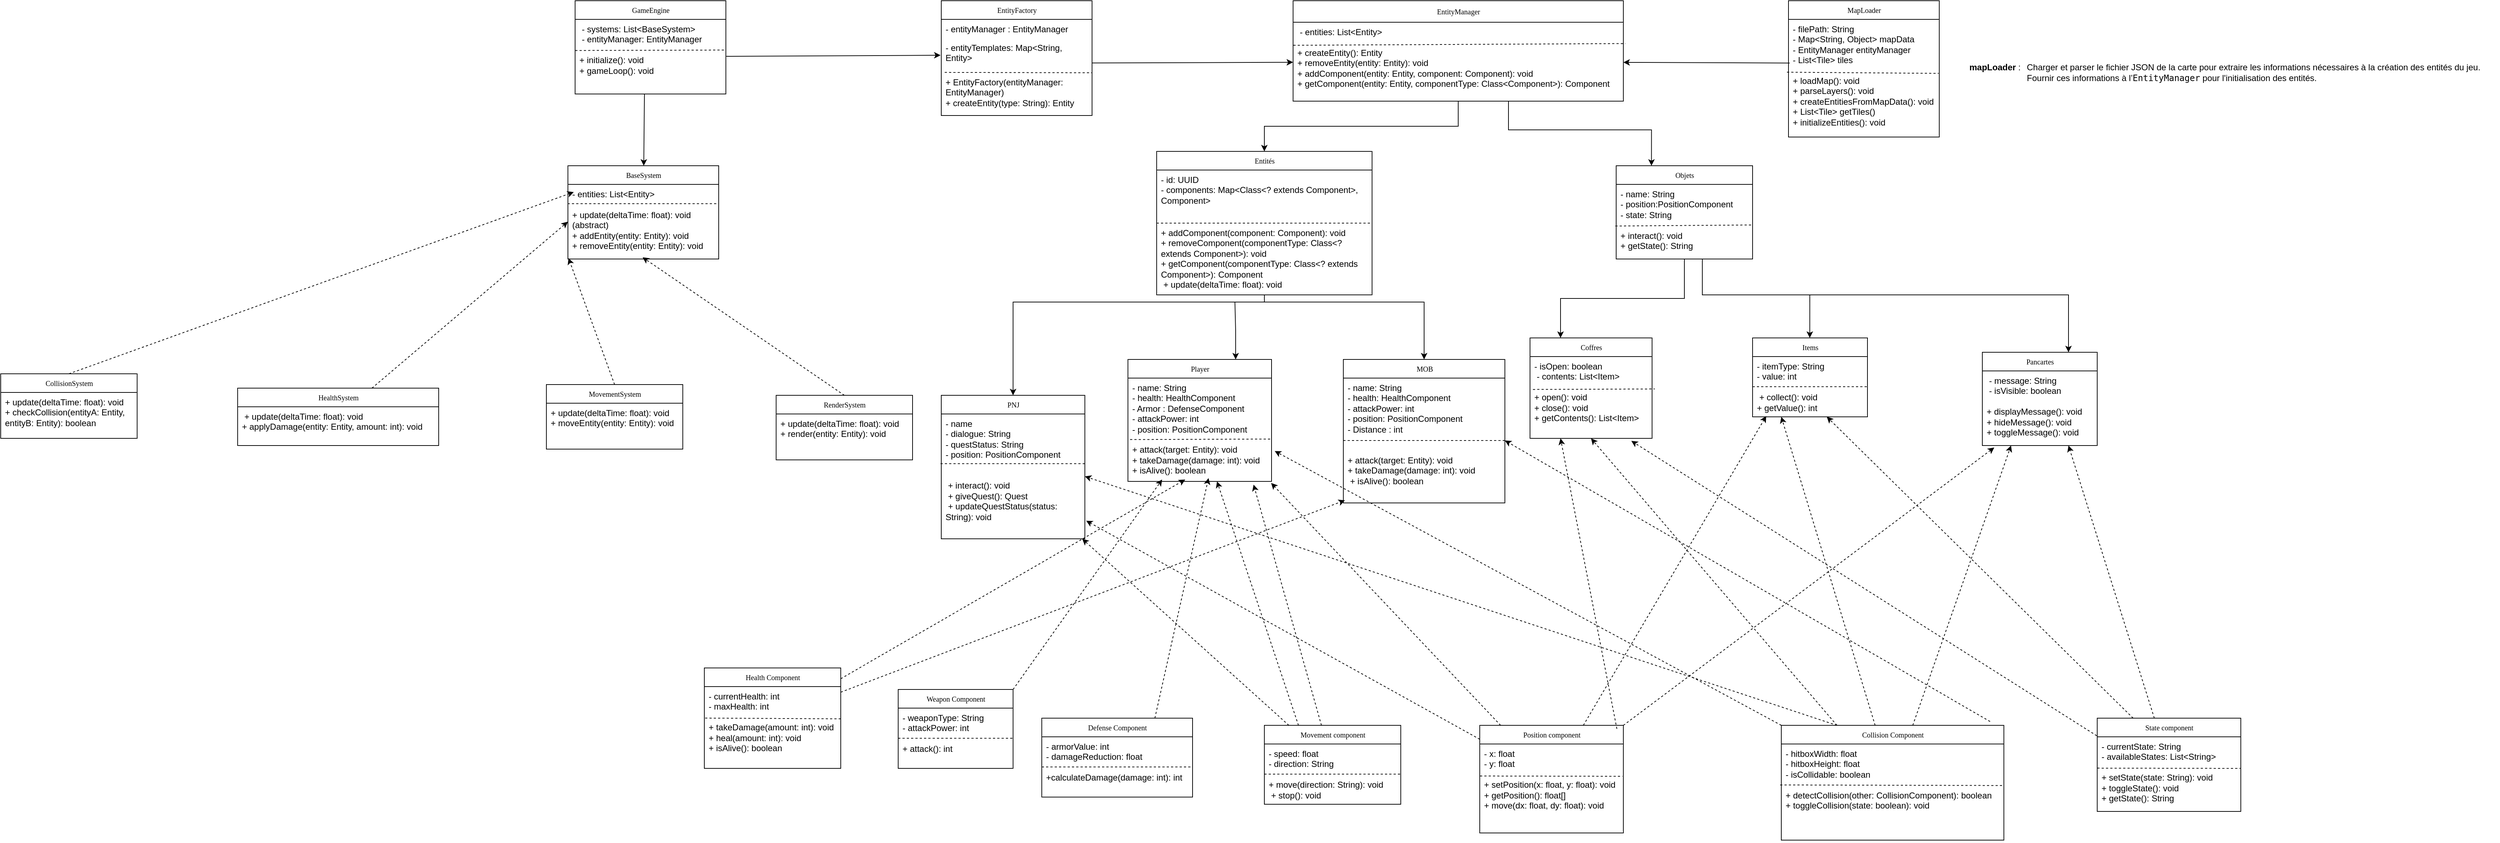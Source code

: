<mxfile version="24.8.4">
  <diagram name="Page-1" id="c4acf3e9-155e-7222-9cf6-157b1a14988f">
    <mxGraphModel dx="2575" dy="435" grid="1" gridSize="10" guides="1" tooltips="1" connect="1" arrows="1" fold="1" page="1" pageScale="1" pageWidth="850" pageHeight="1100" background="none" math="0" shadow="0">
      <root>
        <mxCell id="0" />
        <mxCell id="1" parent="0" />
        <mxCell id="gDn0bEMTwvBVW3eTwzD3-187" style="rounded=0;orthogonalLoop=1;jettySize=auto;html=1;exitX=0.997;exitY=0.716;exitDx=0;exitDy=0;exitPerimeter=0;" parent="1" source="17acba5748e5396b-24" target="gDn0bEMTwvBVW3eTwzD3-166" edge="1">
          <mxGeometry relative="1" as="geometry">
            <mxPoint x="-10" y="125" as="sourcePoint" />
          </mxGeometry>
        </mxCell>
        <mxCell id="17acba5748e5396b-20" value="EntityFactory" style="swimlane;html=1;fontStyle=0;childLayout=stackLayout;horizontal=1;startSize=26;fillColor=none;horizontalStack=0;resizeParent=1;resizeLast=0;collapsible=1;marginBottom=0;swimlaneFillColor=#ffffff;rounded=0;shadow=0;comic=0;labelBackgroundColor=none;strokeWidth=1;fontFamily=Verdana;fontSize=10;align=center;" parent="1" vertex="1">
          <mxGeometry x="-230" y="40" width="210" height="160" as="geometry" />
        </mxCell>
        <mxCell id="17acba5748e5396b-21" value="- entityManager : EntityManager&amp;nbsp;" style="text;html=1;strokeColor=none;fillColor=none;align=left;verticalAlign=top;spacingLeft=4;spacingRight=4;whiteSpace=wrap;overflow=hidden;rotatable=0;points=[[0,0.5],[1,0.5]];portConstraint=eastwest;" parent="17acba5748e5396b-20" vertex="1">
          <mxGeometry y="26" width="210" height="26" as="geometry" />
        </mxCell>
        <mxCell id="17acba5748e5396b-24" value="- entityTemplates: Map&amp;lt;String, Entity&amp;gt;" style="text;html=1;strokeColor=none;fillColor=none;align=left;verticalAlign=top;spacingLeft=4;spacingRight=4;whiteSpace=wrap;overflow=hidden;rotatable=0;points=[[0,0.5],[1,0.5]];portConstraint=eastwest;dashed=1;strokeWidth=0;perimeterSpacing=1;" parent="17acba5748e5396b-20" vertex="1">
          <mxGeometry y="52" width="210" height="48" as="geometry" />
        </mxCell>
        <mxCell id="gDn0bEMTwvBVW3eTwzD3-7" style="edgeStyle=orthogonalEdgeStyle;rounded=0;orthogonalLoop=1;jettySize=auto;html=1;exitX=0.5;exitY=1;exitDx=0;exitDy=0;" parent="1" source="17acba5748e5396b-30" target="gDn0bEMTwvBVW3eTwzD3-8" edge="1">
          <mxGeometry relative="1" as="geometry">
            <mxPoint x="150" y="550" as="targetPoint" />
            <Array as="points">
              <mxPoint x="150" y="460" />
              <mxPoint x="-20" y="460" />
            </Array>
          </mxGeometry>
        </mxCell>
        <mxCell id="17acba5748e5396b-30" value="Entités" style="swimlane;html=1;fontStyle=0;childLayout=stackLayout;horizontal=1;startSize=26;fillColor=none;horizontalStack=0;resizeParent=1;resizeLast=0;collapsible=1;marginBottom=0;swimlaneFillColor=#ffffff;rounded=0;shadow=0;comic=0;labelBackgroundColor=none;strokeWidth=1;fontFamily=Verdana;fontSize=10;align=center;" parent="1" vertex="1">
          <mxGeometry x="70" y="250" width="300" height="200" as="geometry" />
        </mxCell>
        <mxCell id="17acba5748e5396b-31" value="- id: UUID&lt;div&gt;&lt;div&gt;- components: Map&amp;lt;Class&amp;lt;? extends Component&amp;gt;, Component&amp;gt;&amp;nbsp;&lt;/div&gt;&lt;/div&gt;" style="text;html=1;strokeColor=none;fillColor=none;align=left;verticalAlign=top;spacingLeft=4;spacingRight=4;whiteSpace=wrap;overflow=hidden;rotatable=0;points=[[0,0.5],[1,0.5]];portConstraint=eastwest;" parent="17acba5748e5396b-30" vertex="1">
          <mxGeometry y="26" width="300" height="74" as="geometry" />
        </mxCell>
        <mxCell id="gDn0bEMTwvBVW3eTwzD3-128" value="+ addComponent(component: Component): void&amp;nbsp;&lt;div&gt;+ removeComponent(componentType: Class&amp;lt;? extends Component&amp;gt;): void&amp;nbsp;&lt;/div&gt;&lt;div&gt;+ getComponent(componentType: Class&amp;lt;? extends Component&amp;gt;): Component&amp;nbsp;&lt;/div&gt;&lt;div&gt;&amp;nbsp;+ update(deltaTime: float): void&amp;nbsp; &amp;nbsp;&lt;/div&gt;" style="text;html=1;strokeColor=none;fillColor=none;align=left;verticalAlign=top;spacingLeft=4;spacingRight=4;whiteSpace=wrap;overflow=hidden;rotatable=0;points=[[0,0.5],[1,0.5]];portConstraint=eastwest;" parent="17acba5748e5396b-30" vertex="1">
          <mxGeometry y="100" width="300" height="100" as="geometry" />
        </mxCell>
        <mxCell id="gDn0bEMTwvBVW3eTwzD3-38" style="edgeStyle=orthogonalEdgeStyle;rounded=0;orthogonalLoop=1;jettySize=auto;html=1;entryX=0.25;entryY=0;entryDx=0;entryDy=0;" parent="1" source="5d2195bd80daf111-1" target="gDn0bEMTwvBVW3eTwzD3-30" edge="1">
          <mxGeometry relative="1" as="geometry" />
        </mxCell>
        <mxCell id="gDn0bEMTwvBVW3eTwzD3-148" style="rounded=0;orthogonalLoop=1;jettySize=auto;html=1;edgeStyle=orthogonalEdgeStyle;entryX=0.75;entryY=0;entryDx=0;entryDy=0;" parent="1" target="gDn0bEMTwvBVW3eTwzD3-34" edge="1">
          <mxGeometry relative="1" as="geometry">
            <mxPoint x="830.0" y="400" as="sourcePoint" />
            <mxPoint x="1335" y="520" as="targetPoint" />
            <Array as="points">
              <mxPoint x="830" y="450" />
              <mxPoint x="1340" y="450" />
            </Array>
          </mxGeometry>
        </mxCell>
        <mxCell id="5d2195bd80daf111-1" value="Objets" style="swimlane;html=1;fontStyle=0;childLayout=stackLayout;horizontal=1;startSize=26;fillColor=none;horizontalStack=0;resizeParent=1;resizeLast=0;collapsible=1;marginBottom=0;swimlaneFillColor=#ffffff;rounded=0;shadow=0;comic=0;labelBackgroundColor=none;strokeWidth=1;fontFamily=Verdana;fontSize=10;align=center;" parent="1" vertex="1">
          <mxGeometry x="710" y="270" width="190" height="130" as="geometry" />
        </mxCell>
        <mxCell id="gDn0bEMTwvBVW3eTwzD3-130" value="" style="endArrow=none;dashed=1;html=1;rounded=0;entryX=1.002;entryY=0.544;entryDx=0;entryDy=0;entryPerimeter=0;exitX=-0.006;exitY=0.558;exitDx=0;exitDy=0;exitPerimeter=0;" parent="5d2195bd80daf111-1" source="5d2195bd80daf111-3" target="5d2195bd80daf111-3" edge="1">
          <mxGeometry width="50" height="50" relative="1" as="geometry">
            <mxPoint y="80" as="sourcePoint" />
            <mxPoint x="50" y="30" as="targetPoint" />
          </mxGeometry>
        </mxCell>
        <mxCell id="5d2195bd80daf111-3" value="- name: String&lt;div&gt;- position:PositionComponent&lt;br&gt;- state: String&lt;/div&gt;&lt;div&gt;&lt;br&gt;+ interact(): void&amp;nbsp;&lt;br&gt;+ getState(): String&amp;nbsp;&lt;/div&gt;" style="text;html=1;strokeColor=none;fillColor=none;align=left;verticalAlign=top;spacingLeft=4;spacingRight=4;whiteSpace=wrap;overflow=hidden;rotatable=0;points=[[0,0.5],[1,0.5]];portConstraint=eastwest;" parent="5d2195bd80daf111-1" vertex="1">
          <mxGeometry y="26" width="190" height="104" as="geometry" />
        </mxCell>
        <mxCell id="gDn0bEMTwvBVW3eTwzD3-8" value="PNJ" style="swimlane;html=1;fontStyle=0;childLayout=stackLayout;horizontal=1;startSize=26;fillColor=none;horizontalStack=0;resizeParent=1;resizeLast=0;collapsible=1;marginBottom=0;swimlaneFillColor=#ffffff;rounded=0;shadow=0;comic=0;labelBackgroundColor=none;strokeWidth=1;fontFamily=Verdana;fontSize=10;align=center;" parent="1" vertex="1">
          <mxGeometry x="-230" y="590" width="200" height="200" as="geometry" />
        </mxCell>
        <mxCell id="gDn0bEMTwvBVW3eTwzD3-131" value="" style="endArrow=none;dashed=1;html=1;rounded=0;entryX=1.007;entryY=0.398;entryDx=0;entryDy=0;entryPerimeter=0;exitX=-0.005;exitY=0.398;exitDx=0;exitDy=0;exitPerimeter=0;" parent="gDn0bEMTwvBVW3eTwzD3-8" source="gDn0bEMTwvBVW3eTwzD3-12" target="gDn0bEMTwvBVW3eTwzD3-12" edge="1">
          <mxGeometry width="50" height="50" relative="1" as="geometry">
            <mxPoint y="88" as="sourcePoint" />
            <mxPoint x="50" y="38" as="targetPoint" />
          </mxGeometry>
        </mxCell>
        <mxCell id="gDn0bEMTwvBVW3eTwzD3-12" value="&lt;div&gt;- name&lt;/div&gt;- dialogue: String&amp;nbsp;&lt;div&gt;- questStatus: String&lt;/div&gt;&lt;div&gt;&lt;span style=&quot;background-color: initial;&quot;&gt;- position: PositionComponent&lt;/span&gt;&lt;/div&gt;&lt;div&gt;&lt;span style=&quot;background-color: initial;&quot;&gt;&lt;br&gt;&lt;/span&gt;&lt;/div&gt;&lt;div&gt;&lt;span style=&quot;background-color: initial;&quot;&gt;&lt;br&gt;&lt;/span&gt;&lt;/div&gt;&lt;div&gt;&amp;nbsp;+ interact(): void&amp;nbsp;&lt;/div&gt;&lt;div&gt;&amp;nbsp;+ giveQuest(): Quest&amp;nbsp;&lt;/div&gt;&lt;div&gt;&amp;nbsp;+ updateQuestStatus(status: String): void&lt;span style=&quot;background-color: initial;&quot;&gt;&lt;/span&gt;&lt;/div&gt;" style="text;html=1;strokeColor=none;fillColor=none;align=left;verticalAlign=top;spacingLeft=4;spacingRight=4;whiteSpace=wrap;overflow=hidden;rotatable=0;points=[[0,0.5],[1,0.5]];portConstraint=eastwest;" parent="gDn0bEMTwvBVW3eTwzD3-8" vertex="1">
          <mxGeometry y="26" width="200" height="174" as="geometry" />
        </mxCell>
        <mxCell id="gDn0bEMTwvBVW3eTwzD3-26" style="rounded=0;orthogonalLoop=1;jettySize=auto;html=1;endArrow=classic;endFill=1;edgeStyle=orthogonalEdgeStyle;entryX=0.5;entryY=0;entryDx=0;entryDy=0;" parent="1" target="gDn0bEMTwvBVW3eTwzD3-19" edge="1">
          <mxGeometry relative="1" as="geometry">
            <mxPoint x="240" y="560" as="targetPoint" />
            <mxPoint x="140" y="460" as="sourcePoint" />
            <Array as="points">
              <mxPoint x="442" y="460" />
            </Array>
          </mxGeometry>
        </mxCell>
        <mxCell id="gDn0bEMTwvBVW3eTwzD3-19" value="MOB" style="swimlane;html=1;fontStyle=0;childLayout=stackLayout;horizontal=1;startSize=26;fillColor=none;horizontalStack=0;resizeParent=1;resizeLast=0;collapsible=1;marginBottom=0;swimlaneFillColor=#ffffff;rounded=0;shadow=0;comic=0;labelBackgroundColor=none;strokeWidth=1;fontFamily=Verdana;fontSize=10;align=center;" parent="1" vertex="1">
          <mxGeometry x="330" y="540" width="225" height="200" as="geometry" />
        </mxCell>
        <mxCell id="gDn0bEMTwvBVW3eTwzD3-133" value="" style="endArrow=none;dashed=1;html=1;rounded=0;entryX=1;entryY=0.5;entryDx=0;entryDy=0;exitX=0;exitY=0.5;exitDx=0;exitDy=0;" parent="gDn0bEMTwvBVW3eTwzD3-19" source="gDn0bEMTwvBVW3eTwzD3-20" target="gDn0bEMTwvBVW3eTwzD3-20" edge="1">
          <mxGeometry width="50" height="50" relative="1" as="geometry">
            <mxPoint x="-50" y="88" as="sourcePoint" />
            <mxPoint y="38" as="targetPoint" />
          </mxGeometry>
        </mxCell>
        <mxCell id="gDn0bEMTwvBVW3eTwzD3-20" value="&lt;div&gt;&lt;span style=&quot;background-color: initial;&quot;&gt;- name: String&amp;nbsp;&lt;/span&gt;&lt;/div&gt;&lt;div&gt;&lt;span style=&quot;background-color: initial;&quot;&gt;- health: HealthComponent&amp;nbsp;&lt;/span&gt;&lt;/div&gt;&lt;div&gt;&lt;div&gt;- attackPower: int&amp;nbsp;&lt;div&gt;- position: PositionComponent&lt;/div&gt;&lt;/div&gt;&lt;/div&gt;&lt;div&gt;&lt;span style=&quot;background-color: initial;&quot;&gt;- Distance : int&amp;nbsp;&lt;/span&gt;&lt;/div&gt;&lt;div&gt;&lt;span style=&quot;background-color: initial;&quot;&gt;&lt;br&gt;&lt;/span&gt;&lt;/div&gt;&lt;div&gt;&lt;br&gt;&lt;/div&gt;&lt;div&gt;&lt;span style=&quot;background-color: initial;&quot;&gt;+ attack(target: Entity): void&amp;nbsp;&lt;/span&gt;&lt;/div&gt;&lt;div&gt;+ takeDamage(damage: int): void&amp;nbsp;&lt;/div&gt;&lt;div&gt;&amp;nbsp;+ isAlive(): boolean&amp;nbsp;&lt;/div&gt;" style="text;html=1;strokeColor=none;fillColor=none;align=left;verticalAlign=top;spacingLeft=4;spacingRight=4;whiteSpace=wrap;overflow=hidden;rotatable=0;points=[[0,0.5],[1,0.5]];portConstraint=eastwest;" parent="gDn0bEMTwvBVW3eTwzD3-19" vertex="1">
          <mxGeometry y="26" width="225" height="174" as="geometry" />
        </mxCell>
        <mxCell id="gDn0bEMTwvBVW3eTwzD3-30" value="Coffres" style="swimlane;html=1;fontStyle=0;childLayout=stackLayout;horizontal=1;startSize=26;fillColor=none;horizontalStack=0;resizeParent=1;resizeLast=0;collapsible=1;marginBottom=0;swimlaneFillColor=#ffffff;rounded=0;shadow=0;comic=0;labelBackgroundColor=none;strokeWidth=1;fontFamily=Verdana;fontSize=10;align=center;" parent="1" vertex="1">
          <mxGeometry x="590" y="510" width="170" height="140" as="geometry" />
        </mxCell>
        <mxCell id="gDn0bEMTwvBVW3eTwzD3-134" value="" style="endArrow=none;dashed=1;html=1;rounded=0;entryX=1.022;entryY=0.396;entryDx=0;entryDy=0;entryPerimeter=0;exitX=0.024;exitY=0.402;exitDx=0;exitDy=0;exitPerimeter=0;" parent="gDn0bEMTwvBVW3eTwzD3-30" source="gDn0bEMTwvBVW3eTwzD3-31" target="gDn0bEMTwvBVW3eTwzD3-31" edge="1">
          <mxGeometry width="50" height="50" relative="1" as="geometry">
            <mxPoint y="74" as="sourcePoint" />
            <mxPoint x="50" y="24" as="targetPoint" />
          </mxGeometry>
        </mxCell>
        <mxCell id="gDn0bEMTwvBVW3eTwzD3-31" value="- isOpen: boolean&lt;div&gt;&amp;nbsp;- contents: List&amp;lt;Item&amp;gt;&amp;nbsp;&lt;/div&gt;&lt;div&gt;&amp;nbsp;&lt;/div&gt;&lt;div&gt;+ open(): void&amp;nbsp;&lt;/div&gt;&lt;div&gt;+ close(): void&amp;nbsp;&lt;/div&gt;&lt;div&gt;+ getContents(): List&amp;lt;Item&amp;gt;&amp;nbsp;&lt;/div&gt;" style="text;html=1;strokeColor=none;fillColor=none;align=left;verticalAlign=top;spacingLeft=4;spacingRight=4;whiteSpace=wrap;overflow=hidden;rotatable=0;points=[[0,0.5],[1,0.5]];portConstraint=eastwest;" parent="gDn0bEMTwvBVW3eTwzD3-30" vertex="1">
          <mxGeometry y="26" width="170" height="114" as="geometry" />
        </mxCell>
        <mxCell id="gDn0bEMTwvBVW3eTwzD3-34" value="Pancartes" style="swimlane;html=1;fontStyle=0;childLayout=stackLayout;horizontal=1;startSize=26;fillColor=none;horizontalStack=0;resizeParent=1;resizeLast=0;collapsible=1;marginBottom=0;swimlaneFillColor=#ffffff;rounded=0;shadow=0;comic=0;labelBackgroundColor=none;strokeWidth=1;fontFamily=Verdana;fontSize=10;align=center;" parent="1" vertex="1">
          <mxGeometry x="1220" y="530" width="160" height="130" as="geometry" />
        </mxCell>
        <mxCell id="gDn0bEMTwvBVW3eTwzD3-35" value="&amp;nbsp;- message: String&lt;div&gt;&amp;nbsp;- isVisible: boolean&amp;nbsp;&lt;/div&gt;&lt;div&gt;&lt;br&gt;&lt;/div&gt;&lt;div&gt;+ displayMessage(): void&amp;nbsp;&lt;/div&gt;&lt;div&gt;+ hideMessage(): void&amp;nbsp;&lt;br&gt;+ toggleMessage(): void&amp;nbsp;&lt;/div&gt;" style="text;html=1;strokeColor=none;fillColor=none;align=left;verticalAlign=top;spacingLeft=4;spacingRight=4;whiteSpace=wrap;overflow=hidden;rotatable=0;points=[[0,0.5],[1,0.5]];portConstraint=eastwest;" parent="gDn0bEMTwvBVW3eTwzD3-34" vertex="1">
          <mxGeometry y="26" width="160" height="104" as="geometry" />
        </mxCell>
        <mxCell id="gDn0bEMTwvBVW3eTwzD3-40" value="Health Component" style="swimlane;html=1;fontStyle=0;childLayout=stackLayout;horizontal=1;startSize=26;fillColor=none;horizontalStack=0;resizeParent=1;resizeLast=0;collapsible=1;marginBottom=0;swimlaneFillColor=#ffffff;rounded=0;shadow=0;comic=0;labelBackgroundColor=none;strokeWidth=1;fontFamily=Verdana;fontSize=10;align=center;" parent="1" vertex="1">
          <mxGeometry x="-560" y="970" width="190" height="140" as="geometry" />
        </mxCell>
        <mxCell id="gDn0bEMTwvBVW3eTwzD3-41" value="- currentHealth: int&amp;nbsp;&lt;div&gt;- maxHealth: int&lt;/div&gt;&lt;div&gt;&lt;br&gt;&lt;/div&gt;&lt;div&gt;+ takeDamage(amount: int): void&amp;nbsp;&lt;/div&gt;&lt;div&gt;+ heal(amount: int): void&amp;nbsp;&lt;/div&gt;&lt;div&gt;+ isAlive(): boolean&amp;nbsp; &amp;nbsp;&amp;nbsp;&lt;/div&gt;&lt;div&gt;&lt;br&gt;&lt;/div&gt;&lt;div&gt;&lt;br&gt;&lt;/div&gt;" style="text;html=1;strokeColor=none;fillColor=none;align=left;verticalAlign=top;spacingLeft=4;spacingRight=4;whiteSpace=wrap;overflow=hidden;rotatable=0;points=[[0,0.5],[1,0.5]];portConstraint=eastwest;" parent="gDn0bEMTwvBVW3eTwzD3-40" vertex="1">
          <mxGeometry y="26" width="190" height="114" as="geometry" />
        </mxCell>
        <mxCell id="gDn0bEMTwvBVW3eTwzD3-138" value="" style="endArrow=none;dashed=1;html=1;rounded=0;exitX=0.006;exitY=0.385;exitDx=0;exitDy=0;exitPerimeter=0;entryX=0.998;entryY=0.394;entryDx=0;entryDy=0;entryPerimeter=0;" parent="gDn0bEMTwvBVW3eTwzD3-40" source="gDn0bEMTwvBVW3eTwzD3-41" target="gDn0bEMTwvBVW3eTwzD3-41" edge="1">
          <mxGeometry width="50" height="50" relative="1" as="geometry">
            <mxPoint x="120" y="170" as="sourcePoint" />
            <mxPoint x="170" y="120" as="targetPoint" />
          </mxGeometry>
        </mxCell>
        <mxCell id="gDn0bEMTwvBVW3eTwzD3-70" style="rounded=0;orthogonalLoop=1;jettySize=auto;html=1;entryX=0.25;entryY=1;entryDx=0;entryDy=0;dashed=1;" parent="1" source="gDn0bEMTwvBVW3eTwzD3-48" target="gDn0bEMTwvBVW3eTwzD3-34" edge="1">
          <mxGeometry relative="1" as="geometry" />
        </mxCell>
        <mxCell id="gDn0bEMTwvBVW3eTwzD3-75" style="rounded=0;orthogonalLoop=1;jettySize=auto;html=1;exitX=0.938;exitY=-0.033;exitDx=0;exitDy=0;entryX=1;entryY=0.5;entryDx=0;entryDy=0;dashed=1;exitPerimeter=0;" parent="1" source="gDn0bEMTwvBVW3eTwzD3-48" target="gDn0bEMTwvBVW3eTwzD3-20" edge="1">
          <mxGeometry relative="1" as="geometry">
            <mxPoint x="430" y="635" as="targetPoint" />
            <mxPoint x="614.6" y="1026.74" as="sourcePoint" />
            <Array as="points" />
          </mxGeometry>
        </mxCell>
        <mxCell id="gDn0bEMTwvBVW3eTwzD3-98" style="rounded=0;orthogonalLoop=1;jettySize=auto;html=1;exitX=0.25;exitY=0;exitDx=0;exitDy=0;entryX=0.5;entryY=1;entryDx=0;entryDy=0;dashed=1;" parent="1" source="gDn0bEMTwvBVW3eTwzD3-48" target="gDn0bEMTwvBVW3eTwzD3-30" edge="1">
          <mxGeometry relative="1" as="geometry" />
        </mxCell>
        <mxCell id="gDn0bEMTwvBVW3eTwzD3-118" style="rounded=0;orthogonalLoop=1;jettySize=auto;html=1;entryX=0.25;entryY=1;entryDx=0;entryDy=0;dashed=1;" parent="1" source="gDn0bEMTwvBVW3eTwzD3-48" target="gDn0bEMTwvBVW3eTwzD3-112" edge="1">
          <mxGeometry relative="1" as="geometry" />
        </mxCell>
        <mxCell id="gDn0bEMTwvBVW3eTwzD3-48" value="Collision Component" style="swimlane;html=1;fontStyle=0;childLayout=stackLayout;horizontal=1;startSize=26;fillColor=none;horizontalStack=0;resizeParent=1;resizeLast=0;collapsible=1;marginBottom=0;swimlaneFillColor=#ffffff;rounded=0;shadow=0;comic=0;labelBackgroundColor=none;strokeWidth=1;fontFamily=Verdana;fontSize=10;align=center;" parent="1" vertex="1">
          <mxGeometry x="940" y="1050" width="310" height="160" as="geometry" />
        </mxCell>
        <mxCell id="gDn0bEMTwvBVW3eTwzD3-49" value="- hitboxWidth: float&amp;nbsp;&lt;br&gt;- hitboxHeight: float&amp;nbsp;&lt;br&gt;- isCollidable: boolean&lt;div&gt;&lt;br&gt;&lt;/div&gt;&lt;div&gt;+ detectCollision(other: CollisionComponent): boolean&amp;nbsp;&lt;/div&gt;&lt;div&gt;+ toggleCollision(state: boolean): void&amp;nbsp; &amp;nbsp; &amp;nbsp; &amp;nbsp; &amp;nbsp; &amp;nbsp; &amp;nbsp;&lt;/div&gt;" style="text;html=1;strokeColor=none;fillColor=none;align=left;verticalAlign=top;spacingLeft=4;spacingRight=4;whiteSpace=wrap;overflow=hidden;rotatable=0;points=[[0,0.5],[1,0.5]];portConstraint=eastwest;" parent="gDn0bEMTwvBVW3eTwzD3-48" vertex="1">
          <mxGeometry y="26" width="310" height="134" as="geometry" />
        </mxCell>
        <mxCell id="gDn0bEMTwvBVW3eTwzD3-146" value="" style="endArrow=none;dashed=1;html=1;rounded=0;exitX=-0.005;exitY=0.426;exitDx=0;exitDy=0;exitPerimeter=0;entryX=1;entryY=0.432;entryDx=0;entryDy=0;entryPerimeter=0;" parent="gDn0bEMTwvBVW3eTwzD3-48" source="gDn0bEMTwvBVW3eTwzD3-49" target="gDn0bEMTwvBVW3eTwzD3-49" edge="1">
          <mxGeometry width="50" height="50" relative="1" as="geometry">
            <mxPoint x="285" y="110" as="sourcePoint" />
            <mxPoint x="335" y="60" as="targetPoint" />
          </mxGeometry>
        </mxCell>
        <mxCell id="gDn0bEMTwvBVW3eTwzD3-110" style="rounded=0;orthogonalLoop=1;jettySize=auto;html=1;entryX=0.75;entryY=1;entryDx=0;entryDy=0;dashed=1;" parent="1" source="gDn0bEMTwvBVW3eTwzD3-52" target="gDn0bEMTwvBVW3eTwzD3-34" edge="1">
          <mxGeometry relative="1" as="geometry" />
        </mxCell>
        <mxCell id="gDn0bEMTwvBVW3eTwzD3-52" value="State component" style="swimlane;html=1;fontStyle=0;childLayout=stackLayout;horizontal=1;startSize=26;fillColor=none;horizontalStack=0;resizeParent=1;resizeLast=0;collapsible=1;marginBottom=0;swimlaneFillColor=#ffffff;rounded=0;shadow=0;comic=0;labelBackgroundColor=none;strokeWidth=1;fontFamily=Verdana;fontSize=10;align=center;" parent="1" vertex="1">
          <mxGeometry x="1380" y="1040" width="200" height="130" as="geometry" />
        </mxCell>
        <mxCell id="gDn0bEMTwvBVW3eTwzD3-53" value="- currentState: String&amp;nbsp;&lt;div&gt;- availableStates: List&amp;lt;String&amp;gt;&amp;nbsp;&lt;/div&gt;&lt;div&gt;&lt;br&gt;&lt;/div&gt;&lt;div&gt;+ setState(state: String): void&lt;br&gt;+ toggleState(): void&lt;br&gt;+ getState(): String&amp;nbsp; &amp;nbsp;&lt;/div&gt;" style="text;html=1;strokeColor=none;fillColor=none;align=left;verticalAlign=top;spacingLeft=4;spacingRight=4;whiteSpace=wrap;overflow=hidden;rotatable=0;points=[[0,0.5],[1,0.5]];portConstraint=eastwest;" parent="gDn0bEMTwvBVW3eTwzD3-52" vertex="1">
          <mxGeometry y="26" width="200" height="104" as="geometry" />
        </mxCell>
        <mxCell id="gDn0bEMTwvBVW3eTwzD3-145" value="" style="endArrow=none;dashed=1;html=1;rounded=0;exitX=0.001;exitY=0.42;exitDx=0;exitDy=0;exitPerimeter=0;" parent="gDn0bEMTwvBVW3eTwzD3-52" source="gDn0bEMTwvBVW3eTwzD3-53" edge="1">
          <mxGeometry width="50" height="50" relative="1" as="geometry">
            <mxPoint x="-20" y="100" as="sourcePoint" />
            <mxPoint x="200" y="70" as="targetPoint" />
          </mxGeometry>
        </mxCell>
        <mxCell id="gDn0bEMTwvBVW3eTwzD3-94" style="rounded=0;orthogonalLoop=1;jettySize=auto;html=1;entryX=0.25;entryY=1;entryDx=0;entryDy=0;exitX=0.955;exitY=0.033;exitDx=0;exitDy=0;exitPerimeter=0;dashed=1;" parent="1" source="gDn0bEMTwvBVW3eTwzD3-56" target="gDn0bEMTwvBVW3eTwzD3-30" edge="1">
          <mxGeometry relative="1" as="geometry">
            <mxPoint x="170" y="800" as="sourcePoint" />
          </mxGeometry>
        </mxCell>
        <mxCell id="gDn0bEMTwvBVW3eTwzD3-56" value="Position component" style="swimlane;html=1;fontStyle=0;childLayout=stackLayout;horizontal=1;startSize=26;fillColor=none;horizontalStack=0;resizeParent=1;resizeLast=0;collapsible=1;marginBottom=0;swimlaneFillColor=#ffffff;rounded=0;shadow=0;comic=0;labelBackgroundColor=none;strokeWidth=1;fontFamily=Verdana;fontSize=10;align=center;" parent="1" vertex="1">
          <mxGeometry x="520" y="1050" width="200" height="150" as="geometry" />
        </mxCell>
        <mxCell id="gDn0bEMTwvBVW3eTwzD3-57" value="- x: float&amp;nbsp;&lt;div&gt;- y: float&lt;/div&gt;&lt;div&gt;&lt;br&gt;&lt;/div&gt;&lt;div&gt;+ setPosition(x: float, y: float): void&amp;nbsp;&lt;br&gt;+ getPosition(): float[]&lt;br&gt;+ move(dx: float, dy: float): void&amp;nbsp;&lt;/div&gt;" style="text;html=1;strokeColor=none;fillColor=none;align=left;verticalAlign=top;spacingLeft=4;spacingRight=4;whiteSpace=wrap;overflow=hidden;rotatable=0;points=[[0,0.5],[1,0.5]];portConstraint=eastwest;" parent="gDn0bEMTwvBVW3eTwzD3-56" vertex="1">
          <mxGeometry y="26" width="200" height="124" as="geometry" />
        </mxCell>
        <mxCell id="gDn0bEMTwvBVW3eTwzD3-147" value="" style="endArrow=none;dashed=1;html=1;rounded=0;exitX=0.002;exitY=0.36;exitDx=0;exitDy=0;exitPerimeter=0;entryX=0.994;entryY=0.363;entryDx=0;entryDy=0;entryPerimeter=0;" parent="gDn0bEMTwvBVW3eTwzD3-56" source="gDn0bEMTwvBVW3eTwzD3-57" target="gDn0bEMTwvBVW3eTwzD3-57" edge="1">
          <mxGeometry width="50" height="50" relative="1" as="geometry">
            <mxPoint x="50" y="120" as="sourcePoint" />
            <mxPoint x="100" y="70" as="targetPoint" />
          </mxGeometry>
        </mxCell>
        <mxCell id="gDn0bEMTwvBVW3eTwzD3-44" value="Defense Component" style="swimlane;html=1;fontStyle=0;childLayout=stackLayout;horizontal=1;startSize=26;fillColor=none;horizontalStack=0;resizeParent=1;resizeLast=0;collapsible=1;marginBottom=0;swimlaneFillColor=#ffffff;rounded=0;shadow=0;comic=0;labelBackgroundColor=none;strokeWidth=1;fontFamily=Verdana;fontSize=10;align=center;" parent="1" vertex="1">
          <mxGeometry x="-90" y="1040" width="210" height="110" as="geometry" />
        </mxCell>
        <mxCell id="gDn0bEMTwvBVW3eTwzD3-45" value="- armorValue: int&amp;nbsp;&lt;div&gt;- damageReduction: float&lt;/div&gt;&lt;div&gt;&lt;br&gt;&lt;/div&gt;&lt;div&gt;+calculateDamage(damage: int): int&lt;/div&gt;" style="text;html=1;strokeColor=none;fillColor=none;align=left;verticalAlign=top;spacingLeft=4;spacingRight=4;whiteSpace=wrap;overflow=hidden;rotatable=0;points=[[0,0.5],[1,0.5]];portConstraint=eastwest;" parent="gDn0bEMTwvBVW3eTwzD3-44" vertex="1">
          <mxGeometry y="26" width="210" height="84" as="geometry" />
        </mxCell>
        <mxCell id="gDn0bEMTwvBVW3eTwzD3-139" value="" style="endArrow=none;dashed=1;html=1;rounded=0;exitX=0;exitY=0.5;exitDx=0;exitDy=0;entryX=1;entryY=0.5;entryDx=0;entryDy=0;" parent="gDn0bEMTwvBVW3eTwzD3-44" source="gDn0bEMTwvBVW3eTwzD3-45" target="gDn0bEMTwvBVW3eTwzD3-45" edge="1">
          <mxGeometry width="50" height="50" relative="1" as="geometry">
            <mxPoint x="90" y="40" as="sourcePoint" />
            <mxPoint x="140" y="-10" as="targetPoint" />
          </mxGeometry>
        </mxCell>
        <mxCell id="gDn0bEMTwvBVW3eTwzD3-86" style="rounded=0;orthogonalLoop=1;jettySize=auto;html=1;entryX=0.01;entryY=0.979;entryDx=0;entryDy=0;entryPerimeter=0;dashed=1;" parent="1" source="gDn0bEMTwvBVW3eTwzD3-40" target="gDn0bEMTwvBVW3eTwzD3-20" edge="1">
          <mxGeometry relative="1" as="geometry">
            <mxPoint x="270" y="750" as="targetPoint" />
          </mxGeometry>
        </mxCell>
        <mxCell id="gDn0bEMTwvBVW3eTwzD3-90" style="rounded=0;orthogonalLoop=1;jettySize=auto;html=1;entryX=0.83;entryY=1.031;entryDx=0;entryDy=0;entryPerimeter=0;exitX=-0.003;exitY=0.189;exitDx=0;exitDy=0;exitPerimeter=0;dashed=1;" parent="1" source="gDn0bEMTwvBVW3eTwzD3-52" target="gDn0bEMTwvBVW3eTwzD3-31" edge="1">
          <mxGeometry relative="1" as="geometry">
            <mxPoint x="500" y="920" as="sourcePoint" />
            <mxPoint x="636.88" y="613.61" as="targetPoint" />
          </mxGeometry>
        </mxCell>
        <mxCell id="gDn0bEMTwvBVW3eTwzD3-92" style="rounded=0;orthogonalLoop=1;jettySize=auto;html=1;dashed=1;entryX=1.009;entryY=0.855;entryDx=0;entryDy=0;entryPerimeter=0;" parent="1" source="gDn0bEMTwvBVW3eTwzD3-56" target="gDn0bEMTwvBVW3eTwzD3-12" edge="1">
          <mxGeometry relative="1" as="geometry">
            <mxPoint x="20" y="670" as="targetPoint" />
          </mxGeometry>
        </mxCell>
        <mxCell id="gDn0bEMTwvBVW3eTwzD3-93" style="rounded=0;orthogonalLoop=1;jettySize=auto;html=1;entryX=0.997;entryY=1.015;entryDx=0;entryDy=0;entryPerimeter=0;dashed=1;" parent="1" source="gDn0bEMTwvBVW3eTwzD3-56" target="gDn0bEMTwvBVW3eTwzD3-196" edge="1">
          <mxGeometry relative="1" as="geometry">
            <mxPoint x="283.6" y="751.992" as="targetPoint" />
          </mxGeometry>
        </mxCell>
        <mxCell id="gDn0bEMTwvBVW3eTwzD3-108" style="rounded=0;orthogonalLoop=1;jettySize=auto;html=1;dashed=1;entryX=0.875;entryY=1.031;entryDx=0;entryDy=0;entryPerimeter=0;" parent="1" source="gDn0bEMTwvBVW3eTwzD3-60" target="gDn0bEMTwvBVW3eTwzD3-196" edge="1">
          <mxGeometry relative="1" as="geometry">
            <mxPoint x="270" y="760" as="targetPoint" />
          </mxGeometry>
        </mxCell>
        <mxCell id="gDn0bEMTwvBVW3eTwzD3-60" value="Movement component" style="swimlane;html=1;fontStyle=0;childLayout=stackLayout;horizontal=1;startSize=26;fillColor=none;horizontalStack=0;resizeParent=1;resizeLast=0;collapsible=1;marginBottom=0;swimlaneFillColor=#ffffff;rounded=0;shadow=0;comic=0;labelBackgroundColor=none;strokeWidth=1;fontFamily=Verdana;fontSize=10;align=center;" parent="1" vertex="1">
          <mxGeometry x="220" y="1050" width="190" height="110" as="geometry" />
        </mxCell>
        <mxCell id="gDn0bEMTwvBVW3eTwzD3-61" value="- speed: float&amp;nbsp;&lt;div&gt;- direction: String&lt;/div&gt;&lt;div&gt;&lt;br&gt;&lt;/div&gt;&lt;div&gt; + move(direction: String): void&lt;/div&gt;&lt;div&gt;&amp;nbsp;+ stop(): void  &amp;nbsp;&amp;nbsp;&lt;/div&gt;" style="text;html=1;strokeColor=none;fillColor=none;align=left;verticalAlign=top;spacingLeft=4;spacingRight=4;whiteSpace=wrap;overflow=hidden;rotatable=0;points=[[0,0.5],[1,0.5]];portConstraint=eastwest;" parent="gDn0bEMTwvBVW3eTwzD3-60" vertex="1">
          <mxGeometry y="26" width="190" height="84" as="geometry" />
        </mxCell>
        <mxCell id="gDn0bEMTwvBVW3eTwzD3-141" value="" style="endArrow=none;dashed=1;html=1;rounded=0;exitX=0;exitY=0.5;exitDx=0;exitDy=0;entryX=1;entryY=0.5;entryDx=0;entryDy=0;" parent="gDn0bEMTwvBVW3eTwzD3-60" source="gDn0bEMTwvBVW3eTwzD3-61" target="gDn0bEMTwvBVW3eTwzD3-61" edge="1">
          <mxGeometry width="50" height="50" relative="1" as="geometry">
            <mxPoint x="70" y="50" as="sourcePoint" />
            <mxPoint x="120" as="targetPoint" />
          </mxGeometry>
        </mxCell>
        <mxCell id="gDn0bEMTwvBVW3eTwzD3-107" style="rounded=0;orthogonalLoop=1;jettySize=auto;html=1;dashed=1;" parent="1" source="gDn0bEMTwvBVW3eTwzD3-60" target="gDn0bEMTwvBVW3eTwzD3-12" edge="1">
          <mxGeometry relative="1" as="geometry">
            <mxPoint y="750" as="targetPoint" />
          </mxGeometry>
        </mxCell>
        <mxCell id="KAkzNwaqSGJ_I89JtWax-3" style="edgeStyle=orthogonalEdgeStyle;rounded=0;orthogonalLoop=1;jettySize=auto;html=1;exitX=0.5;exitY=0;exitDx=0;exitDy=0;endArrow=none;endFill=0;startArrow=classic;startFill=1;" parent="1" edge="1">
          <mxGeometry relative="1" as="geometry">
            <mxPoint x="979.66" y="459.97" as="targetPoint" />
            <mxPoint x="979.66" y="509.97" as="sourcePoint" />
            <Array as="points">
              <mxPoint x="979.66" y="449.97" />
              <mxPoint x="979.66" y="449.97" />
            </Array>
          </mxGeometry>
        </mxCell>
        <mxCell id="gDn0bEMTwvBVW3eTwzD3-112" value="Items" style="swimlane;html=1;fontStyle=0;childLayout=stackLayout;horizontal=1;startSize=26;fillColor=none;horizontalStack=0;resizeParent=1;resizeLast=0;collapsible=1;marginBottom=0;swimlaneFillColor=#ffffff;rounded=0;shadow=0;comic=0;labelBackgroundColor=none;strokeWidth=1;fontFamily=Verdana;fontSize=10;align=center;" parent="1" vertex="1">
          <mxGeometry x="900" y="510" width="160" height="110" as="geometry" />
        </mxCell>
        <mxCell id="gDn0bEMTwvBVW3eTwzD3-113" value="- itemType: String&amp;nbsp;&lt;div&gt;- value: int&amp;nbsp;&lt;/div&gt;&lt;div&gt;&lt;br&gt;&lt;/div&gt;&lt;div&gt;&amp;nbsp;+ collect(): void&amp;nbsp;&lt;/div&gt;&lt;div&gt;+ getValue(): int&amp;nbsp;&lt;/div&gt;" style="text;html=1;strokeColor=none;fillColor=none;align=left;verticalAlign=top;spacingLeft=4;spacingRight=4;whiteSpace=wrap;overflow=hidden;rotatable=0;points=[[0,0.5],[1,0.5]];portConstraint=eastwest;" parent="gDn0bEMTwvBVW3eTwzD3-112" vertex="1">
          <mxGeometry y="26" width="160" height="84" as="geometry" />
        </mxCell>
        <mxCell id="gDn0bEMTwvBVW3eTwzD3-136" value="" style="endArrow=none;dashed=1;html=1;rounded=0;entryX=1;entryY=0.5;entryDx=0;entryDy=0;exitX=0;exitY=0.5;exitDx=0;exitDy=0;" parent="gDn0bEMTwvBVW3eTwzD3-112" source="gDn0bEMTwvBVW3eTwzD3-113" target="gDn0bEMTwvBVW3eTwzD3-113" edge="1">
          <mxGeometry width="50" height="50" relative="1" as="geometry">
            <mxPoint x="-10" y="160" as="sourcePoint" />
            <mxPoint x="40" y="110" as="targetPoint" />
          </mxGeometry>
        </mxCell>
        <mxCell id="gDn0bEMTwvBVW3eTwzD3-119" value="Weapon Component" style="swimlane;html=1;fontStyle=0;childLayout=stackLayout;horizontal=1;startSize=26;fillColor=none;horizontalStack=0;resizeParent=1;resizeLast=0;collapsible=1;marginBottom=0;swimlaneFillColor=#ffffff;rounded=0;shadow=0;comic=0;labelBackgroundColor=none;strokeWidth=1;fontFamily=Verdana;fontSize=10;align=center;" parent="1" vertex="1">
          <mxGeometry x="-290" y="1000" width="160" height="110" as="geometry" />
        </mxCell>
        <mxCell id="gDn0bEMTwvBVW3eTwzD3-120" value="&lt;div&gt;- weaponType: String&lt;/div&gt;&lt;div&gt;- attackPower: int&amp;nbsp;&amp;nbsp;&lt;/div&gt;&lt;div&gt;&lt;br&gt;&lt;/div&gt;&lt;div&gt;+ attack(): int&lt;/div&gt;&lt;div&gt;&lt;br&gt;&lt;/div&gt;" style="text;html=1;strokeColor=none;fillColor=none;align=left;verticalAlign=top;spacingLeft=4;spacingRight=4;whiteSpace=wrap;overflow=hidden;rotatable=0;points=[[0,0.5],[1,0.5]];portConstraint=eastwest;" parent="gDn0bEMTwvBVW3eTwzD3-119" vertex="1">
          <mxGeometry y="26" width="160" height="84" as="geometry" />
        </mxCell>
        <mxCell id="gDn0bEMTwvBVW3eTwzD3-140" value="" style="endArrow=none;dashed=1;html=1;rounded=0;exitX=0;exitY=0.5;exitDx=0;exitDy=0;entryX=1;entryY=0.5;entryDx=0;entryDy=0;" parent="gDn0bEMTwvBVW3eTwzD3-119" source="gDn0bEMTwvBVW3eTwzD3-120" target="gDn0bEMTwvBVW3eTwzD3-120" edge="1">
          <mxGeometry width="50" height="50" relative="1" as="geometry">
            <mxPoint x="300" y="70" as="sourcePoint" />
            <mxPoint x="350" y="20" as="targetPoint" />
          </mxGeometry>
        </mxCell>
        <mxCell id="gDn0bEMTwvBVW3eTwzD3-88" style="rounded=0;orthogonalLoop=1;jettySize=auto;html=1;exitX=0.25;exitY=0;exitDx=0;exitDy=0;entryX=1;entryY=0.5;entryDx=0;entryDy=0;dashed=1;" parent="1" source="gDn0bEMTwvBVW3eTwzD3-48" target="gDn0bEMTwvBVW3eTwzD3-12" edge="1">
          <mxGeometry relative="1" as="geometry">
            <mxPoint y="625" as="targetPoint" />
          </mxGeometry>
        </mxCell>
        <mxCell id="gDn0bEMTwvBVW3eTwzD3-142" style="rounded=0;orthogonalLoop=1;jettySize=auto;html=1;entryX=0.119;entryY=0.986;entryDx=0;entryDy=0;entryPerimeter=0;dashed=1;" parent="1" source="gDn0bEMTwvBVW3eTwzD3-56" target="gDn0bEMTwvBVW3eTwzD3-113" edge="1">
          <mxGeometry relative="1" as="geometry" />
        </mxCell>
        <mxCell id="gDn0bEMTwvBVW3eTwzD3-144" style="rounded=0;orthogonalLoop=1;jettySize=auto;html=1;exitX=0.25;exitY=0;exitDx=0;exitDy=0;entryX=0.646;entryY=0.998;entryDx=0;entryDy=0;entryPerimeter=0;dashed=1;" parent="1" source="gDn0bEMTwvBVW3eTwzD3-52" target="gDn0bEMTwvBVW3eTwzD3-113" edge="1">
          <mxGeometry relative="1" as="geometry" />
        </mxCell>
        <mxCell id="gDn0bEMTwvBVW3eTwzD3-149" style="rounded=0;orthogonalLoop=1;jettySize=auto;html=1;entryX=0.104;entryY=1.026;entryDx=0;entryDy=0;entryPerimeter=0;dashed=1;" parent="1" source="gDn0bEMTwvBVW3eTwzD3-56" target="gDn0bEMTwvBVW3eTwzD3-35" edge="1">
          <mxGeometry relative="1" as="geometry" />
        </mxCell>
        <mxCell id="gDn0bEMTwvBVW3eTwzD3-193" style="rounded=0;orthogonalLoop=1;jettySize=auto;html=1;entryX=0.46;entryY=0.978;entryDx=0;entryDy=0;entryPerimeter=0;endArrow=none;endFill=0;startArrow=classic;startFill=1;" parent="1" source="gDn0bEMTwvBVW3eTwzD3-151" target="gDn0bEMTwvBVW3eTwzD3-171" edge="1">
          <mxGeometry relative="1" as="geometry">
            <mxPoint x="-635" y="190" as="targetPoint" />
          </mxGeometry>
        </mxCell>
        <mxCell id="gDn0bEMTwvBVW3eTwzD3-151" value="BaseSystem" style="swimlane;html=1;fontStyle=0;childLayout=stackLayout;horizontal=1;startSize=26;fillColor=none;horizontalStack=0;resizeParent=1;resizeLast=0;collapsible=1;marginBottom=0;swimlaneFillColor=#ffffff;rounded=0;shadow=0;comic=0;labelBackgroundColor=none;strokeWidth=1;fontFamily=Verdana;fontSize=10;align=center;" parent="1" vertex="1">
          <mxGeometry x="-750" y="270" width="210" height="130" as="geometry" />
        </mxCell>
        <mxCell id="gDn0bEMTwvBVW3eTwzD3-152" value="- entities: List&amp;lt;Entity&amp;gt;&lt;br&gt;&lt;div&gt;&lt;br&gt;&lt;/div&gt;&lt;div&gt;+ update(deltaTime: float): void (abstract)&amp;nbsp;&lt;br&gt;+ addEntity(entity: Entity): void&amp;nbsp;&lt;br&gt;+ removeEntity(entity: Entity): void&amp;nbsp; &amp;nbsp;&lt;/div&gt;" style="text;html=1;strokeColor=none;fillColor=none;align=left;verticalAlign=top;spacingLeft=4;spacingRight=4;whiteSpace=wrap;overflow=hidden;rotatable=0;points=[[0,0.5],[1,0.5]];portConstraint=eastwest;" parent="gDn0bEMTwvBVW3eTwzD3-151" vertex="1">
          <mxGeometry y="26" width="210" height="104" as="geometry" />
        </mxCell>
        <mxCell id="gDn0bEMTwvBVW3eTwzD3-157" value="" style="endArrow=none;dashed=1;html=1;rounded=0;exitX=-0.002;exitY=0.259;exitDx=0;exitDy=0;exitPerimeter=0;entryX=0.989;entryY=0.259;entryDx=0;entryDy=0;entryPerimeter=0;" parent="gDn0bEMTwvBVW3eTwzD3-151" source="gDn0bEMTwvBVW3eTwzD3-152" target="gDn0bEMTwvBVW3eTwzD3-152" edge="1">
          <mxGeometry width="50" height="50" relative="1" as="geometry">
            <mxPoint x="260" y="-40" as="sourcePoint" />
            <mxPoint x="310" y="-90" as="targetPoint" />
          </mxGeometry>
        </mxCell>
        <mxCell id="gDn0bEMTwvBVW3eTwzD3-153" value="HealthSystem" style="swimlane;html=1;fontStyle=0;childLayout=stackLayout;horizontal=1;startSize=26;fillColor=none;horizontalStack=0;resizeParent=1;resizeLast=0;collapsible=1;marginBottom=0;swimlaneFillColor=#ffffff;rounded=0;shadow=0;comic=0;labelBackgroundColor=none;strokeWidth=1;fontFamily=Verdana;fontSize=10;align=center;" parent="1" vertex="1">
          <mxGeometry x="-1210" y="580" width="280" height="80" as="geometry" />
        </mxCell>
        <mxCell id="gDn0bEMTwvBVW3eTwzD3-154" value="&amp;nbsp;+ update(deltaTime: float): void&amp;nbsp;&lt;div&gt;+ applyDamage(entity: Entity, amount: int): void&amp;nbsp;&lt;/div&gt;" style="text;html=1;strokeColor=none;fillColor=none;align=left;verticalAlign=top;spacingLeft=4;spacingRight=4;whiteSpace=wrap;overflow=hidden;rotatable=0;points=[[0,0.5],[1,0.5]];portConstraint=eastwest;" parent="gDn0bEMTwvBVW3eTwzD3-153" vertex="1">
          <mxGeometry y="26" width="280" height="54" as="geometry" />
        </mxCell>
        <mxCell id="gDn0bEMTwvBVW3eTwzD3-192" style="rounded=0;orthogonalLoop=1;jettySize=auto;html=1;exitX=0.5;exitY=0;exitDx=0;exitDy=0;entryX=0.039;entryY=0.103;entryDx=0;entryDy=0;dashed=1;entryPerimeter=0;" parent="1" source="gDn0bEMTwvBVW3eTwzD3-155" target="gDn0bEMTwvBVW3eTwzD3-152" edge="1">
          <mxGeometry relative="1" as="geometry" />
        </mxCell>
        <mxCell id="gDn0bEMTwvBVW3eTwzD3-155" value="CollisionSystem" style="swimlane;html=1;fontStyle=0;childLayout=stackLayout;horizontal=1;startSize=26;fillColor=none;horizontalStack=0;resizeParent=1;resizeLast=0;collapsible=1;marginBottom=0;swimlaneFillColor=#ffffff;rounded=0;shadow=0;comic=0;labelBackgroundColor=none;strokeWidth=1;fontFamily=Verdana;fontSize=10;align=center;" parent="1" vertex="1">
          <mxGeometry x="-1540" y="560" width="190" height="90" as="geometry" />
        </mxCell>
        <mxCell id="gDn0bEMTwvBVW3eTwzD3-156" value="+ update(deltaTime: float): void&amp;nbsp;&lt;div&gt;+ checkCollision(entityA: Entity, entityB: Entity): boolean&amp;nbsp;&lt;/div&gt;" style="text;html=1;strokeColor=none;fillColor=none;align=left;verticalAlign=top;spacingLeft=4;spacingRight=4;whiteSpace=wrap;overflow=hidden;rotatable=0;points=[[0,0.5],[1,0.5]];portConstraint=eastwest;" parent="gDn0bEMTwvBVW3eTwzD3-155" vertex="1">
          <mxGeometry y="26" width="190" height="64" as="geometry" />
        </mxCell>
        <mxCell id="gDn0bEMTwvBVW3eTwzD3-161" value="RenderSystem" style="swimlane;html=1;fontStyle=0;childLayout=stackLayout;horizontal=1;startSize=26;fillColor=none;horizontalStack=0;resizeParent=1;resizeLast=0;collapsible=1;marginBottom=0;swimlaneFillColor=#ffffff;rounded=0;shadow=0;comic=0;labelBackgroundColor=none;strokeWidth=1;fontFamily=Verdana;fontSize=10;align=center;" parent="1" vertex="1">
          <mxGeometry x="-460" y="590" width="190" height="90" as="geometry" />
        </mxCell>
        <mxCell id="gDn0bEMTwvBVW3eTwzD3-162" value="+ update(deltaTime: float): void&amp;nbsp;&lt;div&gt;+ render(entity: Entity): void&amp;nbsp;&lt;/div&gt;" style="text;html=1;strokeColor=none;fillColor=none;align=left;verticalAlign=top;spacingLeft=4;spacingRight=4;whiteSpace=wrap;overflow=hidden;rotatable=0;points=[[0,0.5],[1,0.5]];portConstraint=eastwest;" parent="gDn0bEMTwvBVW3eTwzD3-161" vertex="1">
          <mxGeometry y="26" width="190" height="64" as="geometry" />
        </mxCell>
        <mxCell id="gDn0bEMTwvBVW3eTwzD3-190" style="rounded=0;orthogonalLoop=1;jettySize=auto;html=1;exitX=0.5;exitY=0;exitDx=0;exitDy=0;dashed=1;entryX=0.004;entryY=0.988;entryDx=0;entryDy=0;entryPerimeter=0;" parent="1" source="gDn0bEMTwvBVW3eTwzD3-163" target="gDn0bEMTwvBVW3eTwzD3-152" edge="1">
          <mxGeometry relative="1" as="geometry">
            <mxPoint x="-850" y="468" as="targetPoint" />
          </mxGeometry>
        </mxCell>
        <mxCell id="gDn0bEMTwvBVW3eTwzD3-163" value="MovementSystem" style="swimlane;html=1;fontStyle=0;childLayout=stackLayout;horizontal=1;startSize=26;fillColor=none;horizontalStack=0;resizeParent=1;resizeLast=0;collapsible=1;marginBottom=0;swimlaneFillColor=#ffffff;rounded=0;shadow=0;comic=0;labelBackgroundColor=none;strokeWidth=1;fontFamily=Verdana;fontSize=10;align=center;" parent="1" vertex="1">
          <mxGeometry x="-780" y="575" width="190" height="90" as="geometry" />
        </mxCell>
        <mxCell id="gDn0bEMTwvBVW3eTwzD3-164" value="+ update(deltaTime: float): void&amp;nbsp;&lt;div&gt;+ moveEntity(entity: Entity): void&amp;nbsp;&lt;/div&gt;" style="text;html=1;strokeColor=none;fillColor=none;align=left;verticalAlign=top;spacingLeft=4;spacingRight=4;whiteSpace=wrap;overflow=hidden;rotatable=0;points=[[0,0.5],[1,0.5]];portConstraint=eastwest;" parent="gDn0bEMTwvBVW3eTwzD3-163" vertex="1">
          <mxGeometry y="26" width="190" height="64" as="geometry" />
        </mxCell>
        <mxCell id="gDn0bEMTwvBVW3eTwzD3-184" style="edgeStyle=orthogonalEdgeStyle;rounded=0;orthogonalLoop=1;jettySize=auto;html=1;" parent="1" source="gDn0bEMTwvBVW3eTwzD3-165" target="17acba5748e5396b-30" edge="1">
          <mxGeometry relative="1" as="geometry" />
        </mxCell>
        <mxCell id="gDn0bEMTwvBVW3eTwzD3-185" style="edgeStyle=orthogonalEdgeStyle;rounded=0;orthogonalLoop=1;jettySize=auto;html=1;entryX=0.5;entryY=0;entryDx=0;entryDy=0;" parent="1" source="gDn0bEMTwvBVW3eTwzD3-166" edge="1">
          <mxGeometry relative="1" as="geometry">
            <mxPoint x="560.09" y="185.5" as="sourcePoint" />
            <mxPoint x="759.17" y="270" as="targetPoint" />
            <Array as="points">
              <mxPoint x="560" y="220" />
              <mxPoint x="759" y="220" />
            </Array>
          </mxGeometry>
        </mxCell>
        <mxCell id="gDn0bEMTwvBVW3eTwzD3-165" value="EntityManager" style="swimlane;html=1;fontStyle=0;childLayout=stackLayout;horizontal=1;startSize=30;fillColor=none;horizontalStack=0;resizeParent=1;resizeLast=0;collapsible=1;marginBottom=0;swimlaneFillColor=#ffffff;rounded=0;shadow=0;comic=0;labelBackgroundColor=none;strokeWidth=1;fontFamily=Verdana;fontSize=10;align=center;" parent="1" vertex="1">
          <mxGeometry x="260" y="40" width="460" height="140" as="geometry" />
        </mxCell>
        <mxCell id="gDn0bEMTwvBVW3eTwzD3-169" value="" style="endArrow=none;dashed=1;html=1;rounded=0;exitX=0.001;exitY=0.292;exitDx=0;exitDy=0;exitPerimeter=0;entryX=1.006;entryY=0.27;entryDx=0;entryDy=0;entryPerimeter=0;" parent="gDn0bEMTwvBVW3eTwzD3-165" source="gDn0bEMTwvBVW3eTwzD3-166" target="gDn0bEMTwvBVW3eTwzD3-166" edge="1">
          <mxGeometry width="50" height="50" relative="1" as="geometry">
            <mxPoint x="190" y="60" as="sourcePoint" />
            <mxPoint x="240" y="10" as="targetPoint" />
          </mxGeometry>
        </mxCell>
        <mxCell id="gDn0bEMTwvBVW3eTwzD3-166" value="&lt;div&gt;&amp;nbsp;- entities: List&amp;lt;Entity&amp;gt;&lt;/div&gt;&lt;div&gt;&amp;nbsp;&lt;/div&gt;&lt;div&gt;+ createEntity(): Entity&amp;nbsp;&lt;/div&gt;&lt;div&gt;+ removeEntity(entity: Entity): void&amp;nbsp;&lt;/div&gt;&lt;div&gt;&lt;span style=&quot;background-color: initial;&quot;&gt;+ addComponent(entity: Entity, component: Component): void&lt;/span&gt;&lt;/div&gt;&lt;div&gt;&lt;span style=&quot;background-color: initial;&quot;&gt;+ getComponent(entity: Entity, componentType: Class&amp;lt;Component&amp;gt;): Component&amp;nbsp;&lt;/span&gt;&lt;/div&gt;" style="text;html=1;strokeColor=none;fillColor=none;align=left;verticalAlign=top;spacingLeft=4;spacingRight=4;whiteSpace=wrap;overflow=hidden;rotatable=0;points=[[0,0.5],[1,0.5]];portConstraint=eastwest;" parent="gDn0bEMTwvBVW3eTwzD3-165" vertex="1">
          <mxGeometry y="30" width="460" height="110" as="geometry" />
        </mxCell>
        <mxCell id="gDn0bEMTwvBVW3eTwzD3-170" value="GameEngine" style="swimlane;html=1;fontStyle=0;childLayout=stackLayout;horizontal=1;startSize=26;fillColor=none;horizontalStack=0;resizeParent=1;resizeLast=0;collapsible=1;marginBottom=0;swimlaneFillColor=#ffffff;rounded=0;shadow=0;comic=0;labelBackgroundColor=none;strokeWidth=1;fontFamily=Verdana;fontSize=10;align=center;" parent="1" vertex="1">
          <mxGeometry x="-740" y="40" width="210" height="130" as="geometry" />
        </mxCell>
        <mxCell id="gDn0bEMTwvBVW3eTwzD3-171" value="&lt;div&gt;&amp;nbsp;- systems: List&amp;lt;BaseSystem&amp;gt;&lt;/div&gt;&lt;div&gt;&amp;nbsp;- entityManager: EntityManager&amp;nbsp;&lt;/div&gt;&lt;div&gt;&lt;br&gt;&lt;/div&gt;&lt;div&gt;+ initialize(): void&amp;nbsp;&lt;/div&gt;&lt;div&gt;+ gameLoop(): void &lt;/div&gt;" style="text;html=1;strokeColor=none;fillColor=none;align=left;verticalAlign=top;spacingLeft=4;spacingRight=4;whiteSpace=wrap;overflow=hidden;rotatable=0;points=[[0,0.5],[1,0.5]];portConstraint=eastwest;" parent="gDn0bEMTwvBVW3eTwzD3-170" vertex="1">
          <mxGeometry y="26" width="210" height="104" as="geometry" />
        </mxCell>
        <mxCell id="gDn0bEMTwvBVW3eTwzD3-173" value="" style="endArrow=none;dashed=1;html=1;rounded=0;exitX=0.001;exitY=0.417;exitDx=0;exitDy=0;exitPerimeter=0;entryX=0.998;entryY=0.411;entryDx=0;entryDy=0;entryPerimeter=0;" parent="gDn0bEMTwvBVW3eTwzD3-170" source="gDn0bEMTwvBVW3eTwzD3-171" target="gDn0bEMTwvBVW3eTwzD3-171" edge="1">
          <mxGeometry width="50" height="50" relative="1" as="geometry">
            <mxPoint x="230" y="50" as="sourcePoint" />
            <mxPoint x="280" as="targetPoint" />
          </mxGeometry>
        </mxCell>
        <mxCell id="gDn0bEMTwvBVW3eTwzD3-186" style="rounded=0;orthogonalLoop=1;jettySize=auto;html=1;entryX=0;entryY=0.5;entryDx=0;entryDy=0;" parent="1" source="gDn0bEMTwvBVW3eTwzD3-171" target="17acba5748e5396b-24" edge="1">
          <mxGeometry relative="1" as="geometry" />
        </mxCell>
        <mxCell id="gDn0bEMTwvBVW3eTwzD3-189" style="rounded=0;orthogonalLoop=1;jettySize=auto;html=1;exitX=0.5;exitY=0;exitDx=0;exitDy=0;entryX=0.495;entryY=0.977;entryDx=0;entryDy=0;entryPerimeter=0;dashed=1;" parent="1" source="gDn0bEMTwvBVW3eTwzD3-161" target="gDn0bEMTwvBVW3eTwzD3-152" edge="1">
          <mxGeometry relative="1" as="geometry" />
        </mxCell>
        <mxCell id="gDn0bEMTwvBVW3eTwzD3-191" style="rounded=0;orthogonalLoop=1;jettySize=auto;html=1;entryX=0;entryY=0.5;entryDx=0;entryDy=0;dashed=1;" parent="1" source="gDn0bEMTwvBVW3eTwzD3-153" target="gDn0bEMTwvBVW3eTwzD3-152" edge="1">
          <mxGeometry relative="1" as="geometry" />
        </mxCell>
        <mxCell id="gDn0bEMTwvBVW3eTwzD3-197" style="rounded=0;orthogonalLoop=1;jettySize=auto;html=1;endArrow=none;endFill=0;startArrow=classic;startFill=1;exitX=0.75;exitY=0;exitDx=0;exitDy=0;" parent="1" source="gDn0bEMTwvBVW3eTwzD3-194" edge="1">
          <mxGeometry relative="1" as="geometry">
            <mxPoint x="179" y="460" as="targetPoint" />
            <mxPoint x="160" y="540" as="sourcePoint" />
            <Array as="points">
              <mxPoint x="180" y="500" />
            </Array>
          </mxGeometry>
        </mxCell>
        <mxCell id="gDn0bEMTwvBVW3eTwzD3-194" value="Player" style="swimlane;html=1;fontStyle=0;childLayout=stackLayout;horizontal=1;startSize=26;fillColor=none;horizontalStack=0;resizeParent=1;resizeLast=0;collapsible=1;marginBottom=0;swimlaneFillColor=#ffffff;rounded=0;shadow=0;comic=0;labelBackgroundColor=none;strokeWidth=1;fontFamily=Verdana;fontSize=10;align=center;" parent="1" vertex="1">
          <mxGeometry x="30" y="540" width="200" height="170" as="geometry" />
        </mxCell>
        <mxCell id="gDn0bEMTwvBVW3eTwzD3-195" value="" style="endArrow=none;dashed=1;html=1;rounded=0;entryX=0.992;entryY=0.59;entryDx=0;entryDy=0;exitX=0.015;exitY=0.595;exitDx=0;exitDy=0;entryPerimeter=0;exitPerimeter=0;" parent="gDn0bEMTwvBVW3eTwzD3-194" source="gDn0bEMTwvBVW3eTwzD3-196" target="gDn0bEMTwvBVW3eTwzD3-196" edge="1">
          <mxGeometry width="50" height="50" relative="1" as="geometry">
            <mxPoint x="10" y="88" as="sourcePoint" />
            <mxPoint x="60" y="38" as="targetPoint" />
          </mxGeometry>
        </mxCell>
        <mxCell id="gDn0bEMTwvBVW3eTwzD3-196" value="&lt;div&gt;-&lt;span style=&quot;background-color: initial;&quot;&gt;&amp;nbsp;name: String&amp;nbsp;&lt;/span&gt;&lt;/div&gt;&lt;div&gt;- health: HealthComponent&amp;nbsp;&lt;div&gt;&lt;/div&gt;&lt;/div&gt;&lt;div&gt;- Armor : DefenseComponent&lt;/div&gt;- attackPower: int&amp;nbsp;&lt;div&gt;&lt;span style=&quot;background-color: initial;&quot;&gt;- position: PositionComponent&lt;/span&gt;&lt;/div&gt;&lt;div&gt;&lt;span style=&quot;background-color: initial;&quot;&gt;&lt;br&gt;&lt;/span&gt;&lt;/div&gt;&lt;div&gt;&lt;div&gt;+ attack(target: Entity): void&amp;nbsp;&lt;/div&gt;&lt;div&gt;+ takeDamage(damage: int): void&amp;nbsp;&lt;/div&gt;&lt;div&gt;+ isAlive(): boolean&amp;nbsp;&lt;/div&gt;&lt;/div&gt;&lt;div&gt;&lt;br&gt;&lt;/div&gt;&lt;div&gt;&lt;br&gt;&lt;/div&gt;" style="text;html=1;strokeColor=none;fillColor=none;align=left;verticalAlign=top;spacingLeft=4;spacingRight=4;whiteSpace=wrap;overflow=hidden;rotatable=0;points=[[0,0.5],[1,0.5]];portConstraint=eastwest;" parent="gDn0bEMTwvBVW3eTwzD3-194" vertex="1">
          <mxGeometry y="26" width="200" height="144" as="geometry" />
        </mxCell>
        <mxCell id="gDn0bEMTwvBVW3eTwzD3-203" style="rounded=0;orthogonalLoop=1;jettySize=auto;html=1;exitX=1;exitY=0;exitDx=0;exitDy=0;entryX=0.238;entryY=0.982;entryDx=0;entryDy=0;entryPerimeter=0;dashed=1;" parent="1" source="gDn0bEMTwvBVW3eTwzD3-119" target="gDn0bEMTwvBVW3eTwzD3-196" edge="1">
          <mxGeometry relative="1" as="geometry" />
        </mxCell>
        <mxCell id="gDn0bEMTwvBVW3eTwzD3-204" style="rounded=0;orthogonalLoop=1;jettySize=auto;html=1;exitX=0.75;exitY=0;exitDx=0;exitDy=0;entryX=0.561;entryY=0.968;entryDx=0;entryDy=0;entryPerimeter=0;dashed=1;" parent="1" source="gDn0bEMTwvBVW3eTwzD3-44" target="gDn0bEMTwvBVW3eTwzD3-196" edge="1">
          <mxGeometry relative="1" as="geometry" />
        </mxCell>
        <mxCell id="gDn0bEMTwvBVW3eTwzD3-205" style="rounded=0;orthogonalLoop=1;jettySize=auto;html=1;exitX=0.25;exitY=0;exitDx=0;exitDy=0;dashed=1;" parent="1" source="gDn0bEMTwvBVW3eTwzD3-60" target="gDn0bEMTwvBVW3eTwzD3-196" edge="1">
          <mxGeometry relative="1" as="geometry" />
        </mxCell>
        <mxCell id="gDn0bEMTwvBVW3eTwzD3-207" style="rounded=0;orthogonalLoop=1;jettySize=auto;html=1;exitX=0;exitY=0;exitDx=0;exitDy=0;dashed=1;entryX=1.022;entryY=0.706;entryDx=0;entryDy=0;entryPerimeter=0;" parent="1" source="gDn0bEMTwvBVW3eTwzD3-48" target="gDn0bEMTwvBVW3eTwzD3-196" edge="1">
          <mxGeometry relative="1" as="geometry">
            <mxPoint x="252" y="710" as="targetPoint" />
          </mxGeometry>
        </mxCell>
        <mxCell id="KAkzNwaqSGJ_I89JtWax-5" style="rounded=0;orthogonalLoop=1;jettySize=auto;html=1;entryX=0.399;entryY=0.982;entryDx=0;entryDy=0;entryPerimeter=0;dashed=1;" parent="1" source="gDn0bEMTwvBVW3eTwzD3-40" target="gDn0bEMTwvBVW3eTwzD3-196" edge="1">
          <mxGeometry relative="1" as="geometry" />
        </mxCell>
        <mxCell id="vXQXx1L2w4gOGBdgjAg8-1" value="MapLoader" style="swimlane;html=1;fontStyle=0;childLayout=stackLayout;horizontal=1;startSize=26;fillColor=none;horizontalStack=0;resizeParent=1;resizeLast=0;collapsible=1;marginBottom=0;swimlaneFillColor=#ffffff;rounded=0;shadow=0;comic=0;labelBackgroundColor=none;strokeWidth=1;fontFamily=Verdana;fontSize=10;align=center;" parent="1" vertex="1">
          <mxGeometry x="950" y="40" width="210" height="190" as="geometry" />
        </mxCell>
        <mxCell id="vXQXx1L2w4gOGBdgjAg8-2" value="" style="endArrow=none;dashed=1;html=1;rounded=0;entryX=0.996;entryY=0.459;entryDx=0;entryDy=0;entryPerimeter=0;exitX=-0.01;exitY=0.449;exitDx=0;exitDy=0;exitPerimeter=0;" parent="vXQXx1L2w4gOGBdgjAg8-1" source="vXQXx1L2w4gOGBdgjAg8-3" target="vXQXx1L2w4gOGBdgjAg8-3" edge="1">
          <mxGeometry width="50" height="50" relative="1" as="geometry">
            <mxPoint y="80" as="sourcePoint" />
            <mxPoint x="50" y="30" as="targetPoint" />
          </mxGeometry>
        </mxCell>
        <mxCell id="vXQXx1L2w4gOGBdgjAg8-3" value="- filePath: String&lt;div&gt;- Map&amp;lt;String, Object&amp;gt; mapData&lt;br&gt;- EntityManager entityManager&lt;/div&gt;&lt;div&gt;- List&amp;lt;Tile&amp;gt; tiles&lt;/div&gt;&lt;div&gt;&lt;br&gt;+&amp;nbsp;&lt;span class=&quot;hljs-title function_&quot;&gt;loadMap&lt;/span&gt;&lt;span class=&quot;hljs-params&quot;&gt;(): void&lt;/span&gt;&lt;/div&gt;&lt;div&gt;+&amp;nbsp;&lt;span style=&quot;background-color: initial;&quot; class=&quot;hljs-title function_&quot;&gt;parseLayers&lt;/span&gt;&lt;span style=&quot;background-color: initial;&quot; class=&quot;hljs-params&quot;&gt;(): void&lt;/span&gt;&lt;span style=&quot;background-color: initial;&quot;&gt;&amp;nbsp;&lt;/span&gt;&lt;/div&gt;&lt;div&gt;+&amp;nbsp;&lt;span style=&quot;background-color: initial;&quot; class=&quot;hljs-title function_&quot;&gt;createEntitiesFromMapData&lt;/span&gt;&lt;span style=&quot;background-color: initial;&quot; class=&quot;hljs-params&quot;&gt;(): void&lt;/span&gt;&lt;/div&gt;&lt;div&gt;&lt;span style=&quot;background-color: initial;&quot; class=&quot;hljs-params&quot;&gt;+&amp;nbsp;&lt;/span&gt;&lt;span style=&quot;background-color: initial;&quot;&gt;List&amp;lt;Tile&amp;gt; &lt;/span&gt;&lt;span style=&quot;background-color: initial;&quot; class=&quot;hljs-title function_&quot;&gt;getTiles&lt;/span&gt;&lt;span style=&quot;background-color: initial;&quot; class=&quot;hljs-params&quot;&gt;()&lt;/span&gt;&lt;/div&gt;&lt;div&gt;&lt;span style=&quot;background-color: initial;&quot; class=&quot;hljs-params&quot;&gt;+&amp;nbsp;&lt;/span&gt;&lt;span style=&quot;background-color: initial;&quot; class=&quot;hljs-title function_&quot;&gt;initializeEntities&lt;/span&gt;&lt;span style=&quot;background-color: initial;&quot; class=&quot;hljs-params&quot;&gt;(): void&amp;nbsp;&lt;/span&gt;&lt;/div&gt;" style="text;html=1;strokeColor=none;fillColor=none;align=left;verticalAlign=top;spacingLeft=4;spacingRight=4;whiteSpace=wrap;overflow=hidden;rotatable=0;points=[[0,0.5],[1,0.5]];portConstraint=eastwest;" parent="vXQXx1L2w4gOGBdgjAg8-1" vertex="1">
          <mxGeometry y="26" width="210" height="164" as="geometry" />
        </mxCell>
        <mxCell id="vXQXx1L2w4gOGBdgjAg8-6" style="rounded=0;orthogonalLoop=1;jettySize=auto;html=1;exitX=0.008;exitY=0.371;exitDx=0;exitDy=0;exitPerimeter=0;" parent="1" source="vXQXx1L2w4gOGBdgjAg8-3" target="gDn0bEMTwvBVW3eTwzD3-166" edge="1">
          <mxGeometry relative="1" as="geometry" />
        </mxCell>
        <mxCell id="u_9gJ4eB9tbXbIRwu6Mq-1" value="&lt;b&gt;mapLoader&amp;nbsp;&lt;/b&gt;: &lt;span style=&quot;white-space: pre;&quot;&gt;&#x9;&lt;/span&gt;Charger et parser le fichier JSON de la carte pour extraire les informations nécessaires à la création des entités du jeu.&amp;nbsp;&lt;div&gt;&lt;span style=&quot;white-space: pre;&quot;&gt;&#x9;&lt;/span&gt;&lt;span style=&quot;white-space: pre;&quot;&gt;&#x9;&lt;span style=&quot;white-space: pre;&quot;&gt;&#x9;&lt;/span&gt;&lt;/span&gt;Fournir ces informations à l’&lt;code&gt;EntityManager&lt;/code&gt; pour l&#39;initialisation des entités.&lt;/div&gt;" style="text;html=1;align=left;verticalAlign=middle;resizable=0;points=[];autosize=1;strokeColor=none;fillColor=none;" parent="1" vertex="1">
          <mxGeometry x="1200" y="120" width="740" height="40" as="geometry" />
        </mxCell>
        <mxCell id="gDn0bEMTwvBVW3eTwzD3-125" value="+ EntityFactory(entityManager: EntityManager)&lt;div&gt;+ createEntity(type: String): Entity &lt;/div&gt;" style="text;html=1;strokeColor=none;fillColor=none;align=left;verticalAlign=top;spacingLeft=4;spacingRight=4;whiteSpace=wrap;overflow=hidden;rotatable=0;points=[[0,0.5],[1,0.5]];portConstraint=eastwest;" parent="1" vertex="1">
          <mxGeometry x="-230" y="140" width="210" height="80" as="geometry" />
        </mxCell>
        <mxCell id="gDn0bEMTwvBVW3eTwzD3-127" value="" style="endArrow=none;dashed=1;html=1;rounded=0;entryX=0.997;entryY=0.988;entryDx=0;entryDy=0;entryPerimeter=0;exitX=0.023;exitY=-0.001;exitDx=0;exitDy=0;exitPerimeter=0;" parent="1" source="gDn0bEMTwvBVW3eTwzD3-125" target="17acba5748e5396b-24" edge="1">
          <mxGeometry width="50" height="50" relative="1" as="geometry">
            <mxPoint x="-200" y="120" as="sourcePoint" />
            <mxPoint x="-150" y="70" as="targetPoint" />
          </mxGeometry>
        </mxCell>
        <mxCell id="gDn0bEMTwvBVW3eTwzD3-129" value="" style="endArrow=none;dashed=1;html=1;rounded=0;entryX=1;entryY=0.5;entryDx=0;entryDy=0;exitX=0;exitY=0.5;exitDx=0;exitDy=0;" parent="1" target="17acba5748e5396b-30" edge="1" source="17acba5748e5396b-30">
          <mxGeometry width="50" height="50" relative="1" as="geometry">
            <mxPoint x="70" y="330" as="sourcePoint" />
            <mxPoint x="120" y="280" as="targetPoint" />
          </mxGeometry>
        </mxCell>
      </root>
    </mxGraphModel>
  </diagram>
</mxfile>
